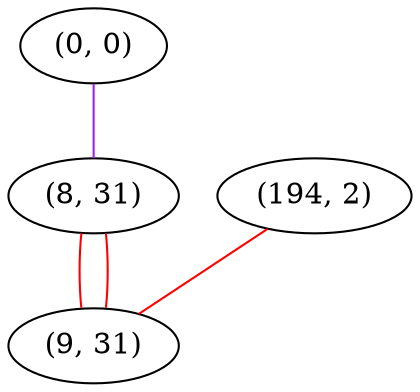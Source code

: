 graph "" {
"(0, 0)";
"(194, 2)";
"(8, 31)";
"(9, 31)";
"(0, 0)" -- "(8, 31)"  [color=purple, key=0, weight=4];
"(194, 2)" -- "(9, 31)"  [color=red, key=0, weight=1];
"(8, 31)" -- "(9, 31)"  [color=red, key=0, weight=1];
"(8, 31)" -- "(9, 31)"  [color=red, key=1, weight=1];
}
